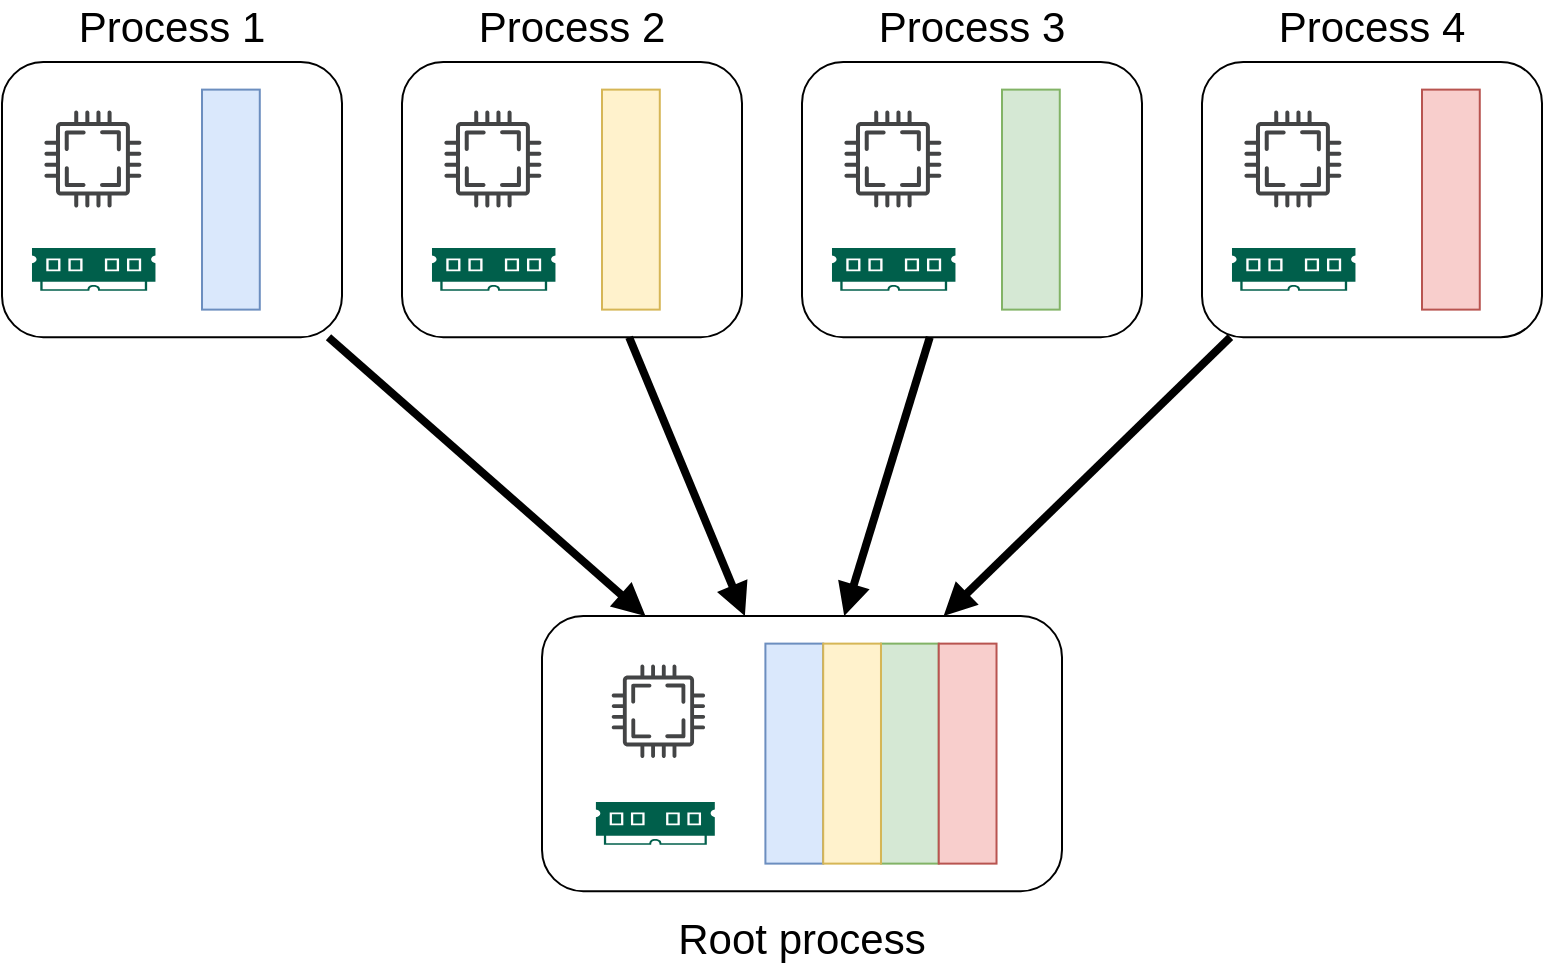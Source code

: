 <mxfile version="20.2.7" type="device"><diagram id="4EKfJ1_Pcc-UBygoxyoV" name="Page-1"><mxGraphModel dx="1422" dy="681" grid="1" gridSize="10" guides="1" tooltips="1" connect="1" arrows="1" fold="1" page="1" pageScale="1" pageWidth="1169" pageHeight="827" math="0" shadow="0"><root><mxCell id="0"/><mxCell id="1" parent="0"/><mxCell id="7dsdNU6RddQbDXdE-CbN-13" value="" style="group" parent="1" vertex="1" connectable="0"><mxGeometry x="150" y="20.001" width="190.51" height="167.62" as="geometry"/></mxCell><mxCell id="7dsdNU6RddQbDXdE-CbN-8" value="&lt;div&gt;Process 1&lt;/div&gt;" style="text;html=1;strokeColor=none;fillColor=none;align=center;verticalAlign=middle;whiteSpace=wrap;rounded=0;fontSize=21;container=0;" parent="7dsdNU6RddQbDXdE-CbN-13" vertex="1"><mxGeometry x="2.8" width="164.4" height="24.29" as="geometry"/></mxCell><mxCell id="7dsdNU6RddQbDXdE-CbN-9" value="" style="rounded=1;whiteSpace=wrap;html=1;container=0;" parent="7dsdNU6RddQbDXdE-CbN-13" vertex="1"><mxGeometry y="30" width="170" height="137.619" as="geometry"/></mxCell><mxCell id="7dsdNU6RddQbDXdE-CbN-10" value="" style="sketch=0;pointerEvents=1;shadow=0;dashed=0;html=1;strokeColor=none;fillColor=#005F4B;labelPosition=center;verticalLabelPosition=bottom;verticalAlign=top;align=center;outlineConnect=0;shape=mxgraph.veeam2.ram;container=0;" parent="7dsdNU6RddQbDXdE-CbN-13" vertex="1"><mxGeometry x="14.99" y="123" width="61.74" height="21.43" as="geometry"/></mxCell><mxCell id="7dsdNU6RddQbDXdE-CbN-11" value="" style="sketch=0;pointerEvents=1;shadow=0;dashed=0;html=1;strokeColor=none;fillColor=#434445;aspect=fixed;labelPosition=center;verticalLabelPosition=bottom;verticalAlign=top;align=center;outlineConnect=0;shape=mxgraph.vvd.cpu;container=0;" parent="7dsdNU6RddQbDXdE-CbN-13" vertex="1"><mxGeometry x="21.158" y="54.286" width="48.571" height="48.571" as="geometry"/></mxCell><mxCell id="DrYJeDAdi-ixFoCfuLhY-21" value="" style="rounded=0;whiteSpace=wrap;html=1;fillColor=#dae8fc;strokeColor=#6c8ebf;container=0;" parent="7dsdNU6RddQbDXdE-CbN-13" vertex="1"><mxGeometry x="100.004" y="43.809" width="28.889" height="110.0" as="geometry"/></mxCell><mxCell id="7dsdNU6RddQbDXdE-CbN-15" value="" style="group" parent="1" vertex="1" connectable="0"><mxGeometry x="350" y="20.001" width="170" height="167.619" as="geometry"/></mxCell><mxCell id="7dsdNU6RddQbDXdE-CbN-16" value="&lt;div&gt;Process 2&lt;br&gt;&lt;/div&gt;" style="text;html=1;strokeColor=none;fillColor=none;align=center;verticalAlign=middle;whiteSpace=wrap;rounded=0;fontSize=21;container=0;" parent="7dsdNU6RddQbDXdE-CbN-15" vertex="1"><mxGeometry x="2.8" width="164.4" height="24.29" as="geometry"/></mxCell><mxCell id="7dsdNU6RddQbDXdE-CbN-17" value="" style="rounded=1;whiteSpace=wrap;html=1;container=0;" parent="7dsdNU6RddQbDXdE-CbN-15" vertex="1"><mxGeometry y="30" width="170" height="137.619" as="geometry"/></mxCell><mxCell id="7dsdNU6RddQbDXdE-CbN-18" value="" style="sketch=0;pointerEvents=1;shadow=0;dashed=0;html=1;strokeColor=none;fillColor=#005F4B;labelPosition=center;verticalLabelPosition=bottom;verticalAlign=top;align=center;outlineConnect=0;shape=mxgraph.veeam2.ram;container=0;" parent="7dsdNU6RddQbDXdE-CbN-15" vertex="1"><mxGeometry x="14.99" y="123" width="61.74" height="21.43" as="geometry"/></mxCell><mxCell id="7dsdNU6RddQbDXdE-CbN-19" value="" style="sketch=0;pointerEvents=1;shadow=0;dashed=0;html=1;strokeColor=none;fillColor=#434445;aspect=fixed;labelPosition=center;verticalLabelPosition=bottom;verticalAlign=top;align=center;outlineConnect=0;shape=mxgraph.vvd.cpu;container=0;" parent="7dsdNU6RddQbDXdE-CbN-15" vertex="1"><mxGeometry x="21.158" y="54.286" width="48.571" height="48.571" as="geometry"/></mxCell><mxCell id="DrYJeDAdi-ixFoCfuLhY-22" value="" style="rounded=0;whiteSpace=wrap;html=1;fillColor=#fff2cc;strokeColor=#d6b656;container=0;" parent="7dsdNU6RddQbDXdE-CbN-15" vertex="1"><mxGeometry x="100.003" y="43.808" width="28.889" height="110.0" as="geometry"/></mxCell><mxCell id="7dsdNU6RddQbDXdE-CbN-21" value="" style="group" parent="1" vertex="1" connectable="0"><mxGeometry x="550" y="20.001" width="170" height="167.619" as="geometry"/></mxCell><mxCell id="7dsdNU6RddQbDXdE-CbN-22" value="&lt;div&gt;Process 3&lt;br&gt;&lt;/div&gt;" style="text;html=1;strokeColor=none;fillColor=none;align=center;verticalAlign=middle;whiteSpace=wrap;rounded=0;fontSize=21;container=0;" parent="7dsdNU6RddQbDXdE-CbN-21" vertex="1"><mxGeometry x="2.8" width="164.4" height="24.29" as="geometry"/></mxCell><mxCell id="7dsdNU6RddQbDXdE-CbN-23" value="" style="rounded=1;whiteSpace=wrap;html=1;container=0;" parent="7dsdNU6RddQbDXdE-CbN-21" vertex="1"><mxGeometry y="30" width="170" height="137.619" as="geometry"/></mxCell><mxCell id="7dsdNU6RddQbDXdE-CbN-24" value="" style="sketch=0;pointerEvents=1;shadow=0;dashed=0;html=1;strokeColor=none;fillColor=#005F4B;labelPosition=center;verticalLabelPosition=bottom;verticalAlign=top;align=center;outlineConnect=0;shape=mxgraph.veeam2.ram;container=0;" parent="7dsdNU6RddQbDXdE-CbN-21" vertex="1"><mxGeometry x="14.99" y="123" width="61.74" height="21.43" as="geometry"/></mxCell><mxCell id="7dsdNU6RddQbDXdE-CbN-25" value="" style="sketch=0;pointerEvents=1;shadow=0;dashed=0;html=1;strokeColor=none;fillColor=#434445;aspect=fixed;labelPosition=center;verticalLabelPosition=bottom;verticalAlign=top;align=center;outlineConnect=0;shape=mxgraph.vvd.cpu;container=0;" parent="7dsdNU6RddQbDXdE-CbN-21" vertex="1"><mxGeometry x="21.158" y="54.286" width="48.571" height="48.571" as="geometry"/></mxCell><mxCell id="DrYJeDAdi-ixFoCfuLhY-23" value="" style="rounded=0;whiteSpace=wrap;html=1;fillColor=#d5e8d4;strokeColor=#82b366;container=0;" parent="7dsdNU6RddQbDXdE-CbN-21" vertex="1"><mxGeometry x="100.001" y="43.808" width="28.889" height="110.0" as="geometry"/></mxCell><mxCell id="7dsdNU6RddQbDXdE-CbN-27" value="" style="group" parent="1" vertex="1" connectable="0"><mxGeometry x="750" y="20.001" width="170" height="167.619" as="geometry"/></mxCell><mxCell id="7dsdNU6RddQbDXdE-CbN-28" value="&lt;div&gt;Process 4&lt;br&gt;&lt;/div&gt;" style="text;html=1;strokeColor=none;fillColor=none;align=center;verticalAlign=middle;whiteSpace=wrap;rounded=0;fontSize=21;container=0;" parent="7dsdNU6RddQbDXdE-CbN-27" vertex="1"><mxGeometry x="2.8" width="164.4" height="24.29" as="geometry"/></mxCell><mxCell id="7dsdNU6RddQbDXdE-CbN-29" value="" style="rounded=1;whiteSpace=wrap;html=1;container=0;" parent="7dsdNU6RddQbDXdE-CbN-27" vertex="1"><mxGeometry y="30" width="170" height="137.619" as="geometry"/></mxCell><mxCell id="7dsdNU6RddQbDXdE-CbN-30" value="" style="sketch=0;pointerEvents=1;shadow=0;dashed=0;html=1;strokeColor=none;fillColor=#005F4B;labelPosition=center;verticalLabelPosition=bottom;verticalAlign=top;align=center;outlineConnect=0;shape=mxgraph.veeam2.ram;container=0;" parent="7dsdNU6RddQbDXdE-CbN-27" vertex="1"><mxGeometry x="14.99" y="123" width="61.74" height="21.43" as="geometry"/></mxCell><mxCell id="7dsdNU6RddQbDXdE-CbN-31" value="" style="sketch=0;pointerEvents=1;shadow=0;dashed=0;html=1;strokeColor=none;fillColor=#434445;aspect=fixed;labelPosition=center;verticalLabelPosition=bottom;verticalAlign=top;align=center;outlineConnect=0;shape=mxgraph.vvd.cpu;container=0;" parent="7dsdNU6RddQbDXdE-CbN-27" vertex="1"><mxGeometry x="21.158" y="54.286" width="48.571" height="48.571" as="geometry"/></mxCell><mxCell id="DrYJeDAdi-ixFoCfuLhY-25" value="" style="rounded=0;whiteSpace=wrap;html=1;fillColor=#f8cecc;strokeColor=#b85450;container=0;" parent="7dsdNU6RddQbDXdE-CbN-27" vertex="1"><mxGeometry x="110.0" y="43.808" width="28.889" height="110.0" as="geometry"/></mxCell><mxCell id="7dsdNU6RddQbDXdE-CbN-36" style="edgeStyle=none;rounded=0;orthogonalLoop=1;jettySize=auto;html=1;endArrow=none;endFill=0;strokeWidth=4;startArrow=block;startFill=1;" parent="1" source="GyCtl_MDKg2Vp3SmwsyL-26" target="7dsdNU6RddQbDXdE-CbN-9" edge="1"><mxGeometry relative="1" as="geometry"/></mxCell><mxCell id="7dsdNU6RddQbDXdE-CbN-38" style="edgeStyle=none;rounded=0;orthogonalLoop=1;jettySize=auto;html=1;endArrow=none;endFill=0;strokeWidth=4;startArrow=block;startFill=1;" parent="1" source="GyCtl_MDKg2Vp3SmwsyL-26" target="7dsdNU6RddQbDXdE-CbN-17" edge="1"><mxGeometry relative="1" as="geometry"/></mxCell><mxCell id="7dsdNU6RddQbDXdE-CbN-39" style="edgeStyle=none;rounded=0;orthogonalLoop=1;jettySize=auto;html=1;endArrow=none;endFill=0;strokeWidth=4;startArrow=block;startFill=1;" parent="1" source="GyCtl_MDKg2Vp3SmwsyL-26" target="7dsdNU6RddQbDXdE-CbN-23" edge="1"><mxGeometry relative="1" as="geometry"/></mxCell><mxCell id="7dsdNU6RddQbDXdE-CbN-40" style="edgeStyle=none;rounded=0;orthogonalLoop=1;jettySize=auto;html=1;endArrow=none;endFill=0;strokeWidth=4;startArrow=block;startFill=1;" parent="1" source="GyCtl_MDKg2Vp3SmwsyL-26" target="7dsdNU6RddQbDXdE-CbN-29" edge="1"><mxGeometry relative="1" as="geometry"/></mxCell><mxCell id="DrYJeDAdi-ixFoCfuLhY-11" value="" style="group" parent="1" vertex="1" connectable="0"><mxGeometry x="420" y="327" width="260" height="172.91" as="geometry"/></mxCell><mxCell id="GyCtl_MDKg2Vp3SmwsyL-25" value="Root process" style="text;html=1;strokeColor=none;fillColor=none;align=center;verticalAlign=middle;whiteSpace=wrap;rounded=0;fontSize=21;container=0;" parent="DrYJeDAdi-ixFoCfuLhY-11" vertex="1"><mxGeometry x="50.844" y="148.62" width="158.311" height="24.29" as="geometry"/></mxCell><mxCell id="GyCtl_MDKg2Vp3SmwsyL-26" value="" style="rounded=1;whiteSpace=wrap;html=1;container=0;" parent="DrYJeDAdi-ixFoCfuLhY-11" vertex="1"><mxGeometry width="260" height="137.62" as="geometry"/></mxCell><mxCell id="GyCtl_MDKg2Vp3SmwsyL-27" value="" style="sketch=0;pointerEvents=1;shadow=0;dashed=0;html=1;strokeColor=none;fillColor=#005F4B;labelPosition=center;verticalLabelPosition=bottom;verticalAlign=top;align=center;outlineConnect=0;shape=mxgraph.veeam2.ram;container=0;" parent="DrYJeDAdi-ixFoCfuLhY-11" vertex="1"><mxGeometry x="26.953" y="93" width="59.453" height="21.43" as="geometry"/></mxCell><mxCell id="GyCtl_MDKg2Vp3SmwsyL-28" value="" style="sketch=0;pointerEvents=1;shadow=0;dashed=0;html=1;strokeColor=none;fillColor=#434445;aspect=fixed;labelPosition=center;verticalLabelPosition=bottom;verticalAlign=top;align=center;outlineConnect=0;shape=mxgraph.vvd.cpu;container=0;" parent="DrYJeDAdi-ixFoCfuLhY-11" vertex="1"><mxGeometry x="34.819" y="24.286" width="46.772" height="46.772" as="geometry"/></mxCell><mxCell id="DrYJeDAdi-ixFoCfuLhY-6" value="" style="rounded=0;whiteSpace=wrap;html=1;fillColor=#dae8fc;strokeColor=#6c8ebf;container=0;" parent="DrYJeDAdi-ixFoCfuLhY-11" vertex="1"><mxGeometry x="111.704" y="13.81" width="28.889" height="110.0" as="geometry"/></mxCell><mxCell id="DrYJeDAdi-ixFoCfuLhY-9" value="" style="rounded=0;whiteSpace=wrap;html=1;fillColor=#d5e8d4;strokeColor=#82b366;container=0;" parent="DrYJeDAdi-ixFoCfuLhY-11" vertex="1"><mxGeometry x="169.481" y="13.809" width="28.889" height="110.0" as="geometry"/></mxCell><mxCell id="DrYJeDAdi-ixFoCfuLhY-7" value="" style="rounded=0;whiteSpace=wrap;html=1;fillColor=#fff2cc;strokeColor=#d6b656;container=0;" parent="DrYJeDAdi-ixFoCfuLhY-11" vertex="1"><mxGeometry x="140.593" y="13.809" width="28.889" height="110.0" as="geometry"/></mxCell><mxCell id="DrYJeDAdi-ixFoCfuLhY-10" value="" style="rounded=0;whiteSpace=wrap;html=1;fillColor=#f8cecc;strokeColor=#b85450;container=0;" parent="DrYJeDAdi-ixFoCfuLhY-11" vertex="1"><mxGeometry x="198.37" y="13.809" width="28.889" height="110.0" as="geometry"/></mxCell></root></mxGraphModel></diagram></mxfile>